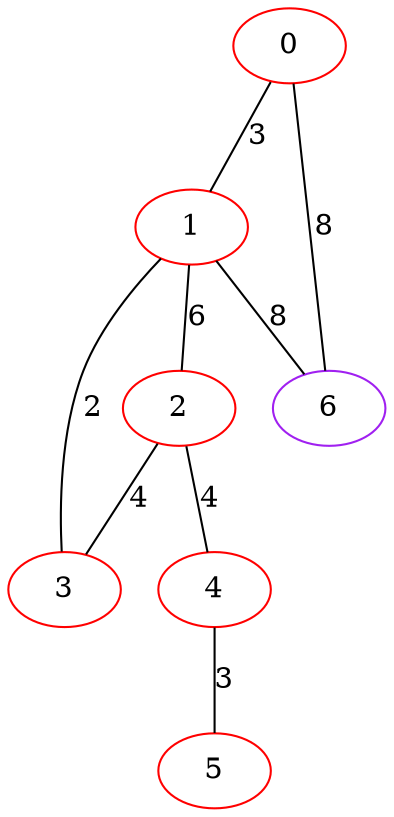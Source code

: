graph "" {
0 [color=red, weight=1];
1 [color=red, weight=1];
2 [color=red, weight=1];
3 [color=red, weight=1];
4 [color=red, weight=1];
5 [color=red, weight=1];
6 [color=purple, weight=4];
0 -- 1  [key=0, label=3];
0 -- 6  [key=0, label=8];
1 -- 2  [key=0, label=6];
1 -- 3  [key=0, label=2];
1 -- 6  [key=0, label=8];
2 -- 3  [key=0, label=4];
2 -- 4  [key=0, label=4];
4 -- 5  [key=0, label=3];
}
